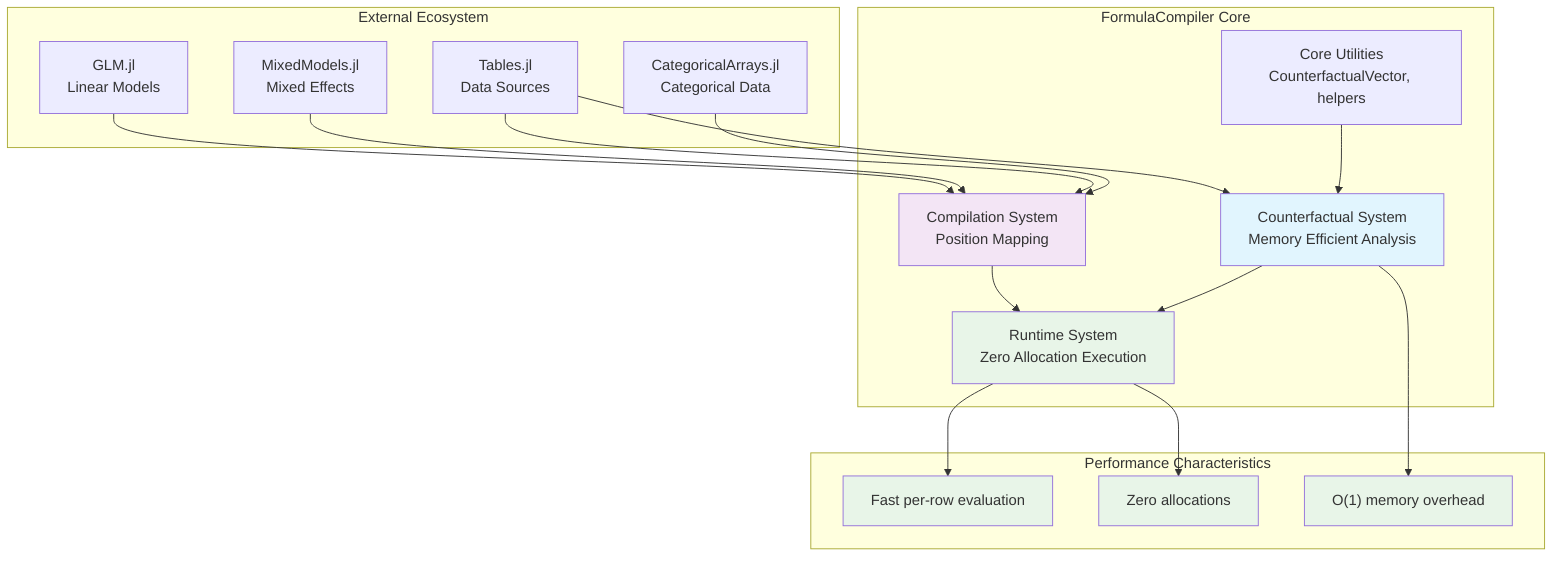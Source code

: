 graph TB
    subgraph "External Ecosystem"
        GLM["GLM.jl<br>Linear Models"]
        MM["MixedModels.jl<br>Mixed Effects"]
        Data["Tables.jl<br>Data Sources"]
        Cat["CategoricalArrays.jl<br>Categorical Data"]
    end
    
    subgraph "FormulaCompiler Core"
        Comp["Compilation System<br>Position Mapping"]
        Exec["Runtime System<br>Zero Allocation Execution"]
        Scen["Counterfactual System<br>Memory Efficient Analysis"]
        Utils["Core Utilities<br>CounterfactualVector, helpers"]
    end

    subgraph "Performance Characteristics"
        Perf1["Fast per-row evaluation"]
        Perf2["Zero allocations"]
        Perf3["O(1) memory overhead"]
    end
    
    GLM --> Comp
    MM --> Comp
    Data --> Comp
    Cat --> Comp
    Comp --> Exec
    Data --> Scen
    Utils --> Scen
    Scen --> Exec
    
    Exec --> Perf1
    Exec --> Perf2
    Scen --> Perf3
    
    style Comp fill:#f3e5f5
    style Exec fill:#e8f5e8  
    style Scen fill:#e1f5fe
    style Perf1 fill:#e8f5e8
    style Perf2 fill:#e8f5e8
    style Perf3 fill:#e8f5e8